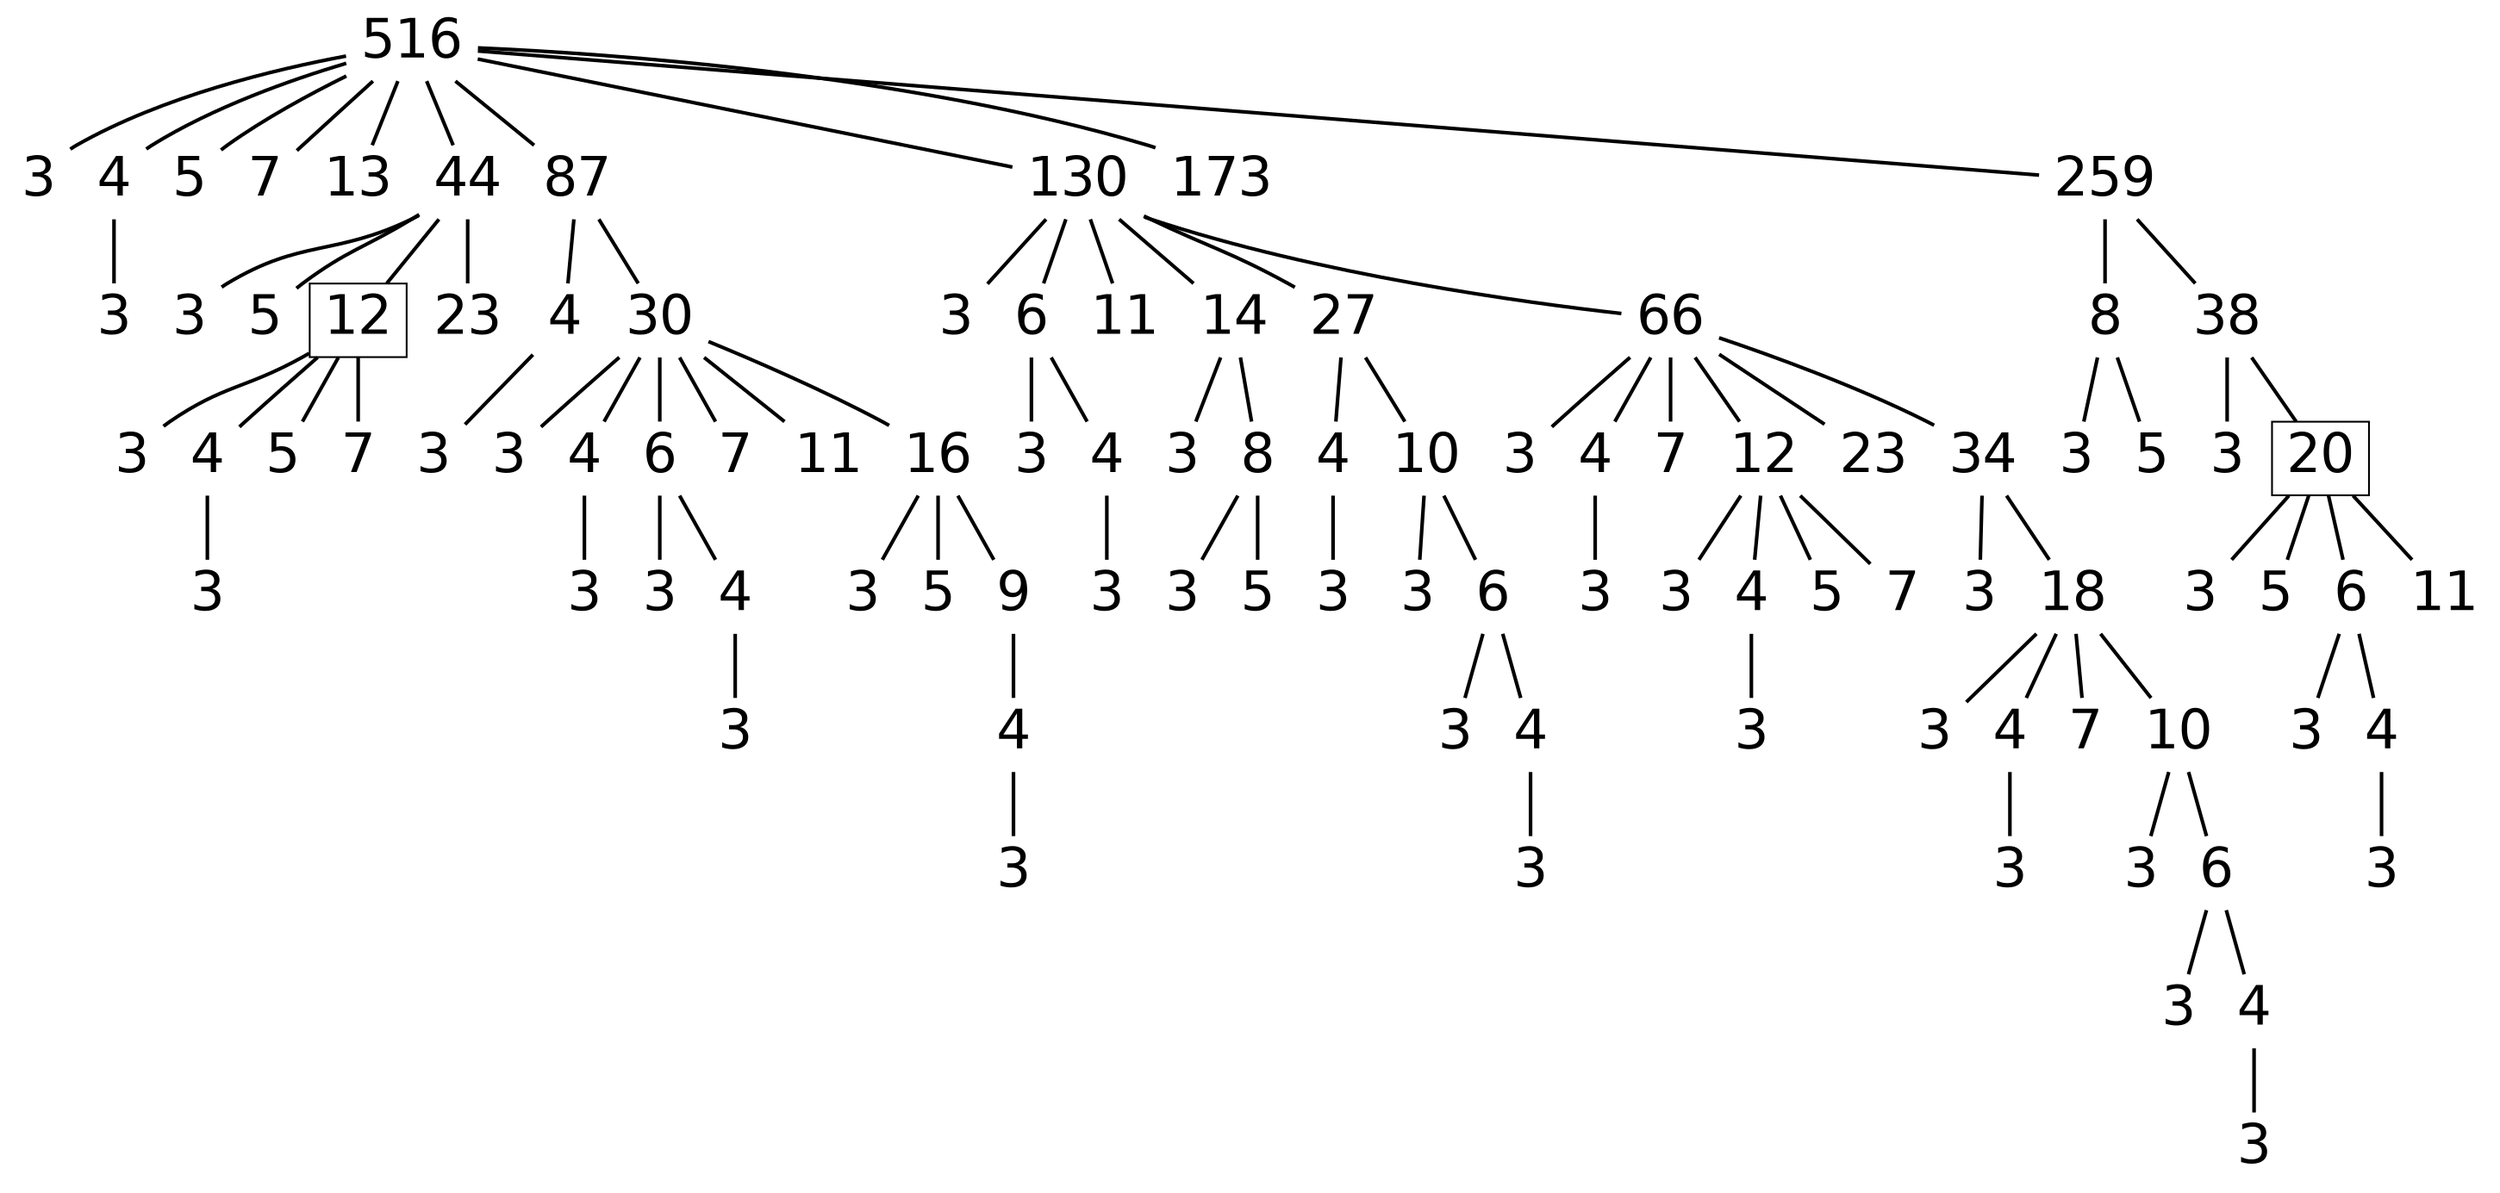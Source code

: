 digraph graph_name {
 graph[nodesep = 0.1];
 edge[dir=none, style=bold];
 node[ fontname = "Helvetica", shape = plaintext, width = 0.25, height = 0.25, fontsize=30];
s516;
s516_3;
s516_4;
s516_4_3;
s516_5;
s516_7;
s516_13;
s516_44;
s516_44_3;
s516_44_5;
s516_44_12;
s516_44_12_3;
s516_44_12_4;
s516_44_12_4_3;
s516_44_12_5;
s516_44_12_7;
s516_44_23;
s516_87;
s516_87_4;
s516_87_4_3;
s516_87_30;
s516_87_30_3;
s516_87_30_4;
s516_87_30_4_3;
s516_87_30_6;
s516_87_30_6_3;
s516_87_30_6_4;
s516_87_30_6_4_3;
s516_87_30_7;
s516_87_30_11;
s516_87_30_16;
s516_87_30_16_3;
s516_87_30_16_5;
s516_87_30_16_9;
s516_87_30_16_9_4;
s516_87_30_16_9_4_3;
s516_130;
s516_130_3;
s516_130_6;
s516_130_6_3;
s516_130_6_4;
s516_130_6_4_3;
s516_130_11;
s516_130_14;
s516_130_14_3;
s516_130_14_8;
s516_130_14_8_3;
s516_130_14_8_5;
s516_130_27;
s516_130_27_4;
s516_130_27_4_3;
s516_130_27_10;
s516_130_27_10_3;
s516_130_27_10_6;
s516_130_27_10_6_3;
s516_130_27_10_6_4;
s516_130_27_10_6_4_3;
s516_130_66;
s516_130_66_3;
s516_130_66_4;
s516_130_66_4_3;
s516_130_66_7;
s516_130_66_12;
s516_130_66_12_3;
s516_130_66_12_4;
s516_130_66_12_4_3;
s516_130_66_12_5;
s516_130_66_12_7;
s516_130_66_23;
s516_130_66_34;
s516_130_66_34_3;
s516_130_66_34_18;
s516_130_66_34_18_3;
s516_130_66_34_18_4;
s516_130_66_34_18_4_3;
s516_130_66_34_18_7;
s516_130_66_34_18_10;
s516_130_66_34_18_10_3;
s516_130_66_34_18_10_6;
s516_130_66_34_18_10_6_3;
s516_130_66_34_18_10_6_4;
s516_130_66_34_18_10_6_4_3;
s516_173;
s516_259;
s516_259_8;
s516_259_8_3;
s516_259_8_5;
s516_259_38;
s516_259_38_3;
s516_259_38_20;
s516_259_38_20_3;
s516_259_38_20_5;
s516_259_38_20_6;
s516_259_38_20_6_3;
s516_259_38_20_6_4;
s516_259_38_20_6_4_3;
s516_259_38_20_11;
s516[label="516" ];
s516->s516_3;
s516_3[label="3" ];
s516->s516_4;
s516_4[label="4" ];
s516_4->s516_4_3;
s516_4_3[label="3" ];
s516->s516_5;
s516_5[label="5" ];
s516->s516_7;
s516_7[label="7" ];
s516->s516_13;
s516_13[label="13" ];
s516->s516_44;
s516_44[label="44" ];
s516_44->s516_44_3;
s516_44_3[label="3" ];
s516_44->s516_44_5;
s516_44_5[label="5" ];
s516_44->s516_44_12;
s516_44_12[label="12" ;shape=box];
s516_44_12->s516_44_12_3;
s516_44_12_3[label="3" ];
s516_44_12->s516_44_12_4;
s516_44_12_4[label="4" ];
s516_44_12_4->s516_44_12_4_3;
s516_44_12_4_3[label="3" ];
s516_44_12->s516_44_12_5;
s516_44_12_5[label="5" ];
s516_44_12->s516_44_12_7;
s516_44_12_7[label="7" ];
s516_44->s516_44_23;
s516_44_23[label="23" ];
s516->s516_87;
s516_87[label="87" ];
s516_87->s516_87_4;
s516_87_4[label="4" ];
s516_87_4->s516_87_4_3;
s516_87_4_3[label="3" ];
s516_87->s516_87_30;
s516_87_30[label="30" ];
s516_87_30->s516_87_30_3;
s516_87_30_3[label="3" ];
s516_87_30->s516_87_30_4;
s516_87_30_4[label="4" ];
s516_87_30_4->s516_87_30_4_3;
s516_87_30_4_3[label="3" ];
s516_87_30->s516_87_30_6;
s516_87_30_6[label="6" ];
s516_87_30_6->s516_87_30_6_3;
s516_87_30_6_3[label="3" ];
s516_87_30_6->s516_87_30_6_4;
s516_87_30_6_4[label="4" ];
s516_87_30_6_4->s516_87_30_6_4_3;
s516_87_30_6_4_3[label="3" ];
s516_87_30->s516_87_30_7;
s516_87_30_7[label="7" ];
s516_87_30->s516_87_30_11;
s516_87_30_11[label="11" ];
s516_87_30->s516_87_30_16;
s516_87_30_16[label="16" ];
s516_87_30_16->s516_87_30_16_3;
s516_87_30_16_3[label="3" ];
s516_87_30_16->s516_87_30_16_5;
s516_87_30_16_5[label="5" ];
s516_87_30_16->s516_87_30_16_9;
s516_87_30_16_9[label="9" ];
s516_87_30_16_9->s516_87_30_16_9_4;
s516_87_30_16_9_4[label="4" ];
s516_87_30_16_9_4->s516_87_30_16_9_4_3;
s516_87_30_16_9_4_3[label="3" ];
s516->s516_130;
s516_130[label="130" ];
s516_130->s516_130_3;
s516_130_3[label="3" ];
s516_130->s516_130_6;
s516_130_6[label="6" ];
s516_130_6->s516_130_6_3;
s516_130_6_3[label="3" ];
s516_130_6->s516_130_6_4;
s516_130_6_4[label="4" ];
s516_130_6_4->s516_130_6_4_3;
s516_130_6_4_3[label="3" ];
s516_130->s516_130_11;
s516_130_11[label="11" ];
s516_130->s516_130_14;
s516_130_14[label="14" ];
s516_130_14->s516_130_14_3;
s516_130_14_3[label="3" ];
s516_130_14->s516_130_14_8;
s516_130_14_8[label="8" ];
s516_130_14_8->s516_130_14_8_3;
s516_130_14_8_3[label="3" ];
s516_130_14_8->s516_130_14_8_5;
s516_130_14_8_5[label="5" ];
s516_130->s516_130_27;
s516_130_27[label="27" ];
s516_130_27->s516_130_27_4;
s516_130_27_4[label="4" ];
s516_130_27_4->s516_130_27_4_3;
s516_130_27_4_3[label="3" ];
s516_130_27->s516_130_27_10;
s516_130_27_10[label="10" ];
s516_130_27_10->s516_130_27_10_3;
s516_130_27_10_3[label="3" ];
s516_130_27_10->s516_130_27_10_6;
s516_130_27_10_6[label="6" ];
s516_130_27_10_6->s516_130_27_10_6_3;
s516_130_27_10_6_3[label="3" ];
s516_130_27_10_6->s516_130_27_10_6_4;
s516_130_27_10_6_4[label="4" ];
s516_130_27_10_6_4->s516_130_27_10_6_4_3;
s516_130_27_10_6_4_3[label="3" ];
s516_130->s516_130_66;
s516_130_66[label="66" ];
s516_130_66->s516_130_66_3;
s516_130_66_3[label="3" ];
s516_130_66->s516_130_66_4;
s516_130_66_4[label="4" ];
s516_130_66_4->s516_130_66_4_3;
s516_130_66_4_3[label="3" ];
s516_130_66->s516_130_66_7;
s516_130_66_7[label="7" ];
s516_130_66->s516_130_66_12;
s516_130_66_12[label="12" ];
s516_130_66_12->s516_130_66_12_3;
s516_130_66_12_3[label="3" ];
s516_130_66_12->s516_130_66_12_4;
s516_130_66_12_4[label="4" ];
s516_130_66_12_4->s516_130_66_12_4_3;
s516_130_66_12_4_3[label="3" ];
s516_130_66_12->s516_130_66_12_5;
s516_130_66_12_5[label="5" ];
s516_130_66_12->s516_130_66_12_7;
s516_130_66_12_7[label="7" ];
s516_130_66->s516_130_66_23;
s516_130_66_23[label="23" ];
s516_130_66->s516_130_66_34;
s516_130_66_34[label="34" ];
s516_130_66_34->s516_130_66_34_3;
s516_130_66_34_3[label="3" ];
s516_130_66_34->s516_130_66_34_18;
s516_130_66_34_18[label="18" ];
s516_130_66_34_18->s516_130_66_34_18_3;
s516_130_66_34_18_3[label="3" ];
s516_130_66_34_18->s516_130_66_34_18_4;
s516_130_66_34_18_4[label="4" ];
s516_130_66_34_18_4->s516_130_66_34_18_4_3;
s516_130_66_34_18_4_3[label="3" ];
s516_130_66_34_18->s516_130_66_34_18_7;
s516_130_66_34_18_7[label="7" ];
s516_130_66_34_18->s516_130_66_34_18_10;
s516_130_66_34_18_10[label="10" ];
s516_130_66_34_18_10->s516_130_66_34_18_10_3;
s516_130_66_34_18_10_3[label="3" ];
s516_130_66_34_18_10->s516_130_66_34_18_10_6;
s516_130_66_34_18_10_6[label="6" ];
s516_130_66_34_18_10_6->s516_130_66_34_18_10_6_3;
s516_130_66_34_18_10_6_3[label="3" ];
s516_130_66_34_18_10_6->s516_130_66_34_18_10_6_4;
s516_130_66_34_18_10_6_4[label="4" ];
s516_130_66_34_18_10_6_4->s516_130_66_34_18_10_6_4_3;
s516_130_66_34_18_10_6_4_3[label="3" ];
s516->s516_173;
s516_173[label="173" ];
s516->s516_259;
s516_259[label="259" ];
s516_259->s516_259_8;
s516_259_8[label="8" ];
s516_259_8->s516_259_8_3;
s516_259_8_3[label="3" ];
s516_259_8->s516_259_8_5;
s516_259_8_5[label="5" ];
s516_259->s516_259_38;
s516_259_38[label="38" ];
s516_259_38->s516_259_38_3;
s516_259_38_3[label="3" ];
s516_259_38->s516_259_38_20;
s516_259_38_20[label="20" ;shape=box];
s516_259_38_20->s516_259_38_20_3;
s516_259_38_20_3[label="3" ];
s516_259_38_20->s516_259_38_20_5;
s516_259_38_20_5[label="5" ];
s516_259_38_20->s516_259_38_20_6;
s516_259_38_20_6[label="6" ];
s516_259_38_20_6->s516_259_38_20_6_3;
s516_259_38_20_6_3[label="3" ];
s516_259_38_20_6->s516_259_38_20_6_4;
s516_259_38_20_6_4[label="4" ];
s516_259_38_20_6_4->s516_259_38_20_6_4_3;
s516_259_38_20_6_4_3[label="3" ];
s516_259_38_20->s516_259_38_20_11;
s516_259_38_20_11[label="11" ];
}
